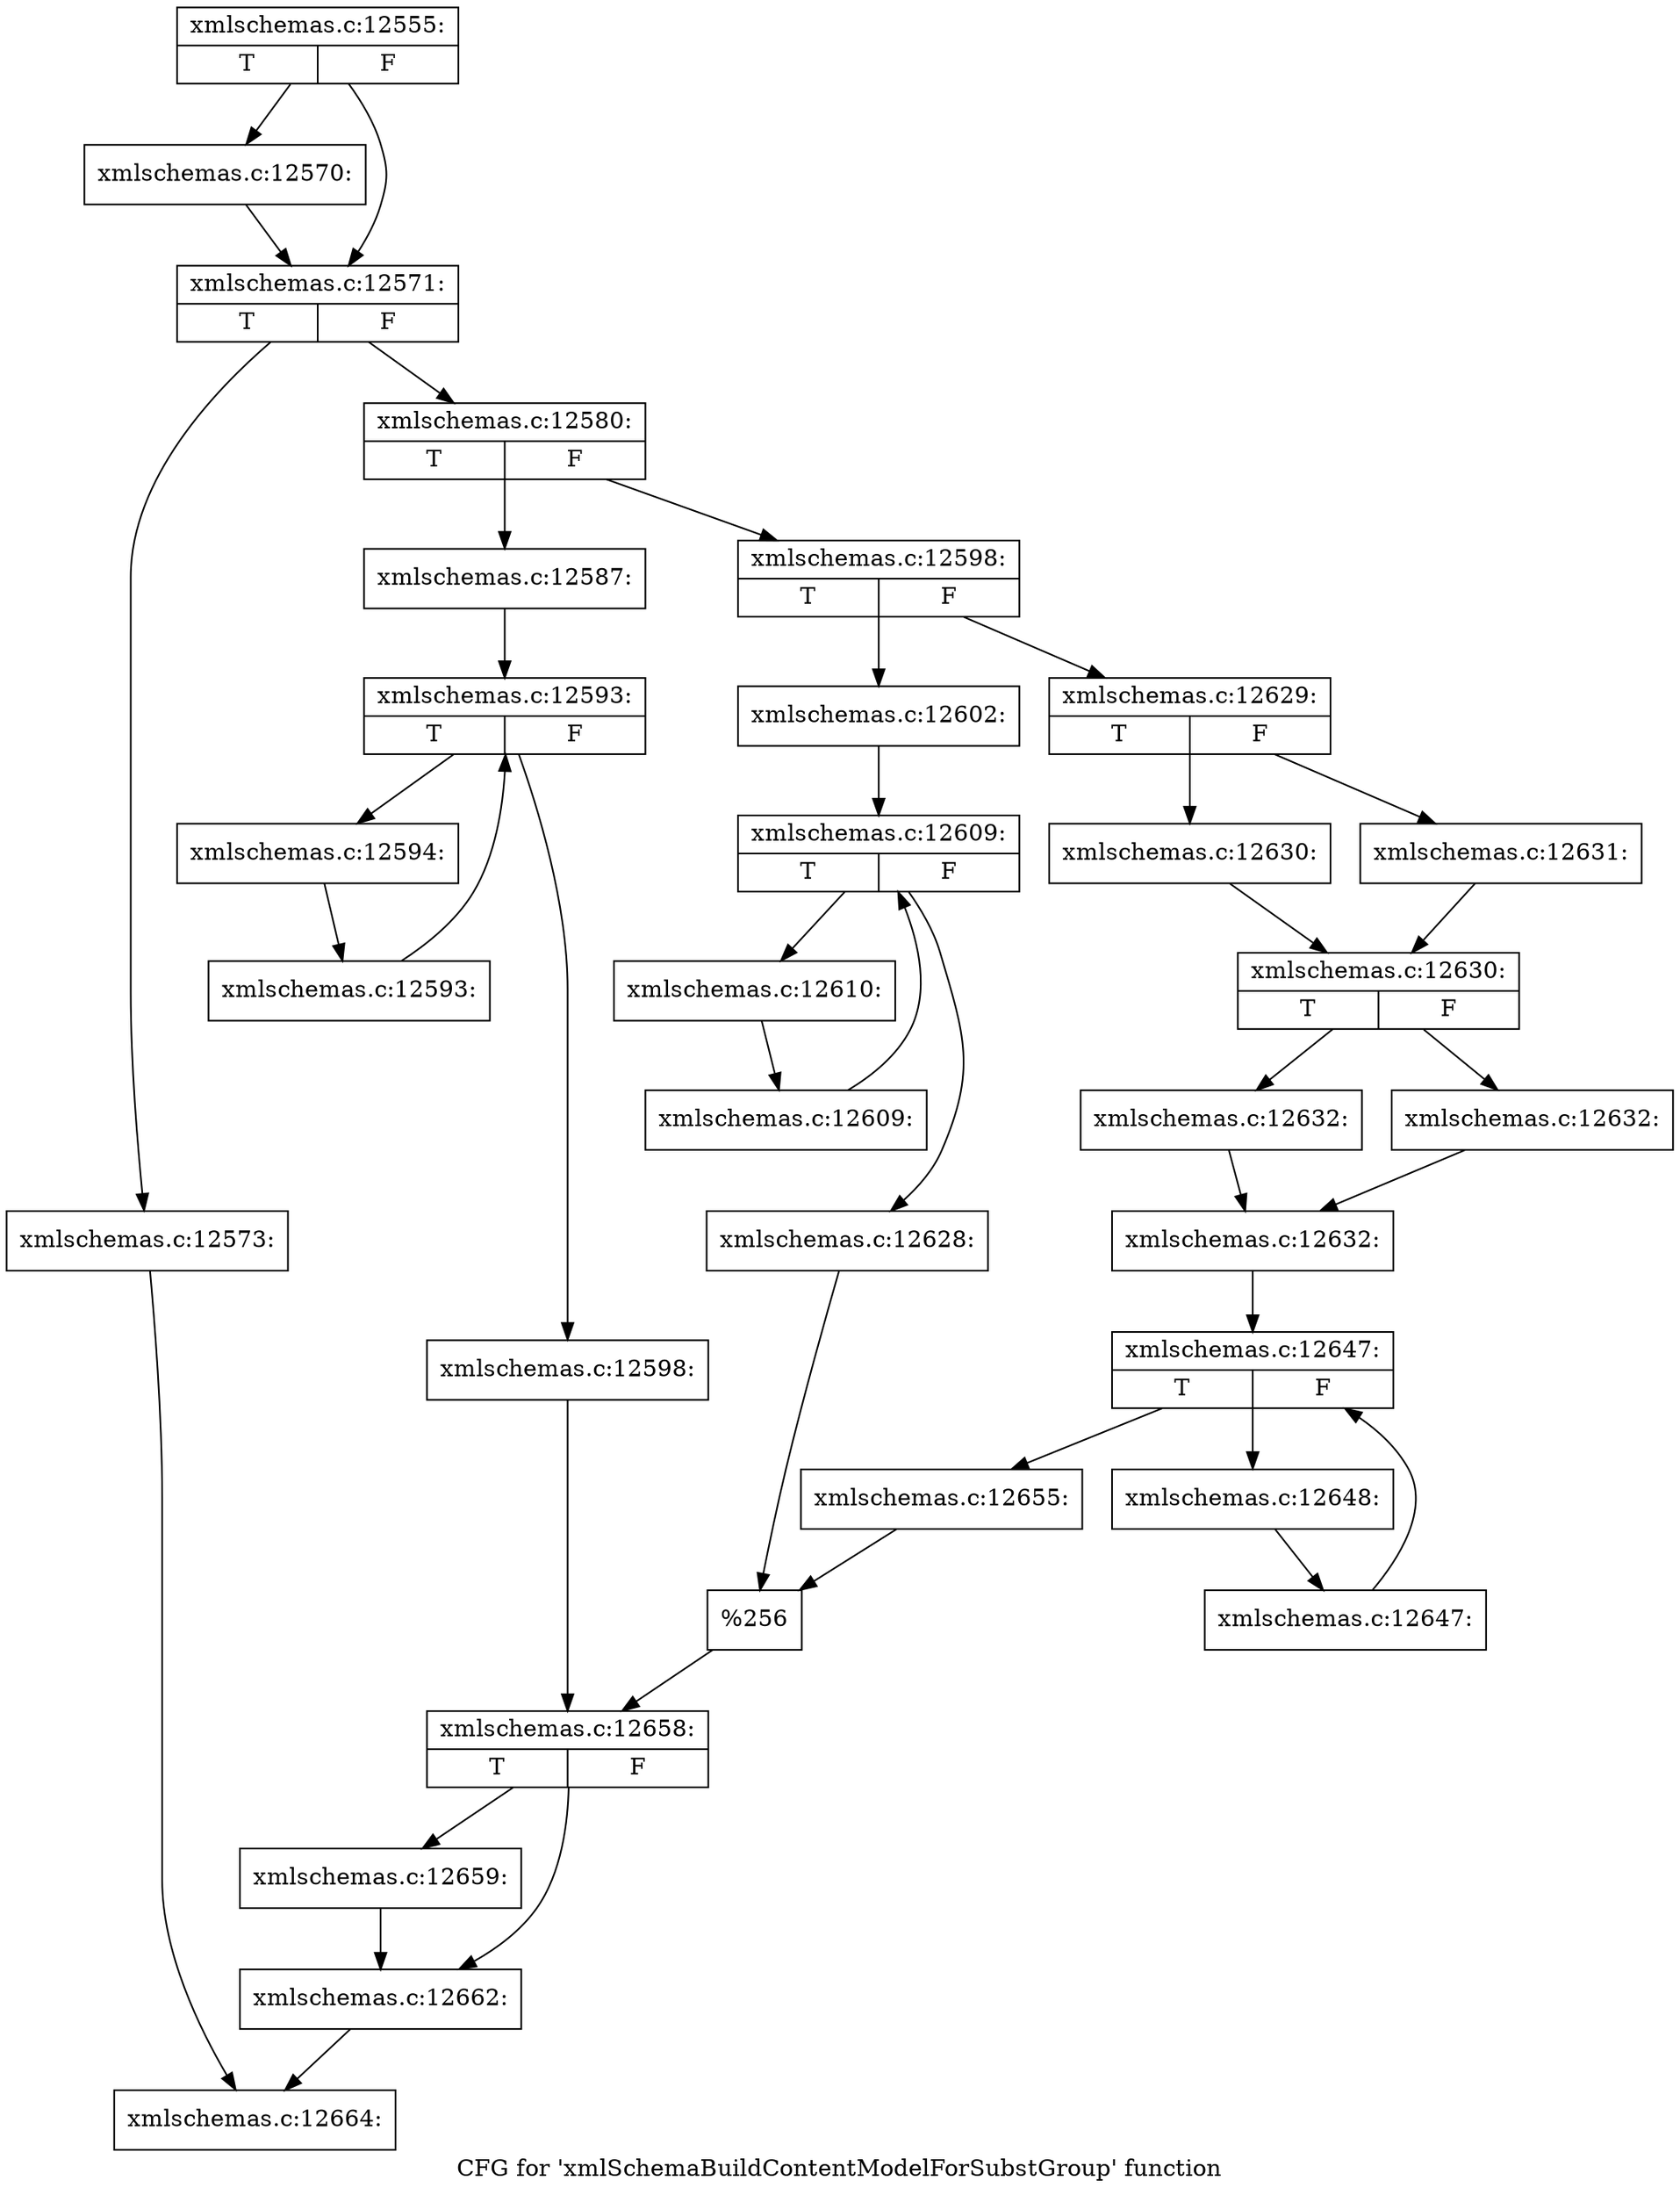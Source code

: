 digraph "CFG for 'xmlSchemaBuildContentModelForSubstGroup' function" {
	label="CFG for 'xmlSchemaBuildContentModelForSubstGroup' function";

	Node0x539e0b0 [shape=record,label="{xmlschemas.c:12555:|{<s0>T|<s1>F}}"];
	Node0x539e0b0 -> Node0x53ab400;
	Node0x539e0b0 -> Node0x53ab450;
	Node0x53ab400 [shape=record,label="{xmlschemas.c:12570:}"];
	Node0x53ab400 -> Node0x53ab450;
	Node0x53ab450 [shape=record,label="{xmlschemas.c:12571:|{<s0>T|<s1>F}}"];
	Node0x53ab450 -> Node0x53abe00;
	Node0x53ab450 -> Node0x53abe50;
	Node0x53abe00 [shape=record,label="{xmlschemas.c:12573:}"];
	Node0x53abe00 -> Node0x53a8a00;
	Node0x53abe50 [shape=record,label="{xmlschemas.c:12580:|{<s0>T|<s1>F}}"];
	Node0x53abe50 -> Node0x53acb50;
	Node0x53abe50 -> Node0x53acbf0;
	Node0x53acb50 [shape=record,label="{xmlschemas.c:12587:}"];
	Node0x53acb50 -> Node0x53addf0;
	Node0x53addf0 [shape=record,label="{xmlschemas.c:12593:|{<s0>T|<s1>F}}"];
	Node0x53addf0 -> Node0x53ae0d0;
	Node0x53addf0 -> Node0x53adc50;
	Node0x53ae0d0 [shape=record,label="{xmlschemas.c:12594:}"];
	Node0x53ae0d0 -> Node0x53ae040;
	Node0x53ae040 [shape=record,label="{xmlschemas.c:12593:}"];
	Node0x53ae040 -> Node0x53addf0;
	Node0x53adc50 [shape=record,label="{xmlschemas.c:12598:}"];
	Node0x53adc50 -> Node0x53acba0;
	Node0x53acbf0 [shape=record,label="{xmlschemas.c:12598:|{<s0>T|<s1>F}}"];
	Node0x53acbf0 -> Node0x53af880;
	Node0x53acbf0 -> Node0x53af920;
	Node0x53af880 [shape=record,label="{xmlschemas.c:12602:}"];
	Node0x53af880 -> Node0x53b0a40;
	Node0x53b0a40 [shape=record,label="{xmlschemas.c:12609:|{<s0>T|<s1>F}}"];
	Node0x53b0a40 -> Node0x53b0d20;
	Node0x53b0a40 -> Node0x53b08a0;
	Node0x53b0d20 [shape=record,label="{xmlschemas.c:12610:}"];
	Node0x53b0d20 -> Node0x53b0c90;
	Node0x53b0c90 [shape=record,label="{xmlschemas.c:12609:}"];
	Node0x53b0c90 -> Node0x53b0a40;
	Node0x53b08a0 [shape=record,label="{xmlschemas.c:12628:}"];
	Node0x53b08a0 -> Node0x53af8d0;
	Node0x53af920 [shape=record,label="{xmlschemas.c:12629:|{<s0>T|<s1>F}}"];
	Node0x53af920 -> Node0x53b2f40;
	Node0x53af920 -> Node0x53b2f90;
	Node0x53b2f40 [shape=record,label="{xmlschemas.c:12630:}"];
	Node0x53b2f40 -> Node0x53b2fe0;
	Node0x53b2f90 [shape=record,label="{xmlschemas.c:12631:}"];
	Node0x53b2f90 -> Node0x53b2fe0;
	Node0x53b2fe0 [shape=record,label="{xmlschemas.c:12630:|{<s0>T|<s1>F}}"];
	Node0x53b2fe0 -> Node0x53b3af0;
	Node0x53b2fe0 -> Node0x53b3b40;
	Node0x53b3af0 [shape=record,label="{xmlschemas.c:12632:}"];
	Node0x53b3af0 -> Node0x53b3b90;
	Node0x53b3b40 [shape=record,label="{xmlschemas.c:12632:}"];
	Node0x53b3b40 -> Node0x53b3b90;
	Node0x53b3b90 [shape=record,label="{xmlschemas.c:12632:}"];
	Node0x53b3b90 -> Node0x53b58e0;
	Node0x53b58e0 [shape=record,label="{xmlschemas.c:12647:|{<s0>T|<s1>F}}"];
	Node0x53b58e0 -> Node0x53b5bc0;
	Node0x53b58e0 -> Node0x53b5740;
	Node0x53b5bc0 [shape=record,label="{xmlschemas.c:12648:}"];
	Node0x53b5bc0 -> Node0x53b5b30;
	Node0x53b5b30 [shape=record,label="{xmlschemas.c:12647:}"];
	Node0x53b5b30 -> Node0x53b58e0;
	Node0x53b5740 [shape=record,label="{xmlschemas.c:12655:}"];
	Node0x53b5740 -> Node0x53af8d0;
	Node0x53af8d0 [shape=record,label="{%256}"];
	Node0x53af8d0 -> Node0x53acba0;
	Node0x53acba0 [shape=record,label="{xmlschemas.c:12658:|{<s0>T|<s1>F}}"];
	Node0x53acba0 -> Node0x53b7ff0;
	Node0x53acba0 -> Node0x53b8040;
	Node0x53b7ff0 [shape=record,label="{xmlschemas.c:12659:}"];
	Node0x53b7ff0 -> Node0x53b8040;
	Node0x53b8040 [shape=record,label="{xmlschemas.c:12662:}"];
	Node0x53b8040 -> Node0x53a8a00;
	Node0x53a8a00 [shape=record,label="{xmlschemas.c:12664:}"];
}
